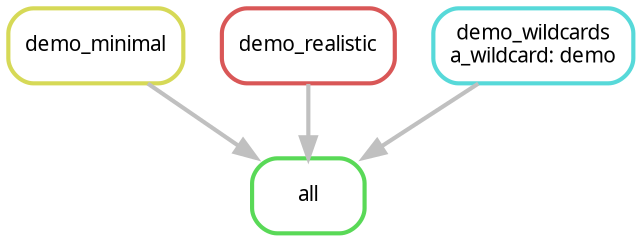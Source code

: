 digraph snakemake_dag {
    graph[bgcolor=white, margin=0];
    node[shape=box, style=rounded, fontname=sans,                 fontsize=10, penwidth=2];
    edge[penwidth=2, color=grey];
	0[label = "all", color = "0.33 0.6 0.85", style="rounded"];
	1[label = "demo_minimal", color = "0.17 0.6 0.85", style="rounded"];
	2[label = "demo_realistic", color = "0.00 0.6 0.85", style="rounded"];
	3[label = "demo_wildcards\na_wildcard: demo", color = "0.50 0.6 0.85", style="rounded"];
	1 -> 0
	2 -> 0
	3 -> 0
}            
